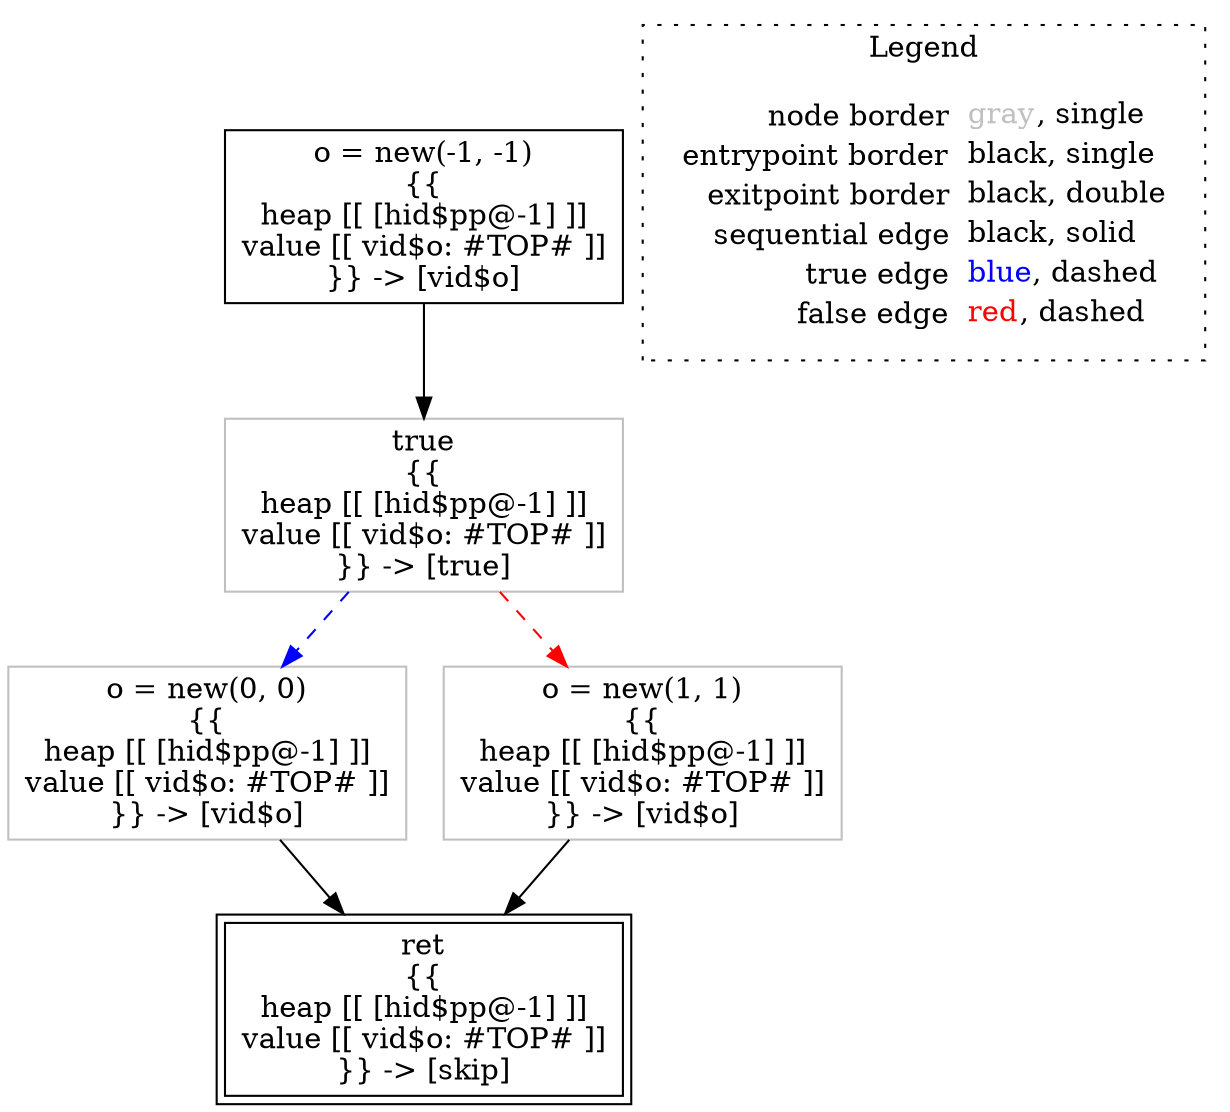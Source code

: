 digraph {
	"node0" [shape="rect",color="black",label=<o = new(-1, -1)<BR/>{{<BR/>heap [[ [hid$pp@-1] ]]<BR/>value [[ vid$o: #TOP# ]]<BR/>}} -&gt; [vid$o]>];
	"node1" [shape="rect",color="gray",label=<true<BR/>{{<BR/>heap [[ [hid$pp@-1] ]]<BR/>value [[ vid$o: #TOP# ]]<BR/>}} -&gt; [true]>];
	"node2" [shape="rect",color="gray",label=<o = new(0, 0)<BR/>{{<BR/>heap [[ [hid$pp@-1] ]]<BR/>value [[ vid$o: #TOP# ]]<BR/>}} -&gt; [vid$o]>];
	"node3" [shape="rect",color="black",peripheries="2",label=<ret<BR/>{{<BR/>heap [[ [hid$pp@-1] ]]<BR/>value [[ vid$o: #TOP# ]]<BR/>}} -&gt; [skip]>];
	"node4" [shape="rect",color="gray",label=<o = new(1, 1)<BR/>{{<BR/>heap [[ [hid$pp@-1] ]]<BR/>value [[ vid$o: #TOP# ]]<BR/>}} -&gt; [vid$o]>];
	"node0" -> "node1" [color="black"];
	"node1" -> "node2" [color="blue",style="dashed"];
	"node1" -> "node4" [color="red",style="dashed"];
	"node2" -> "node3" [color="black"];
	"node4" -> "node3" [color="black"];
subgraph cluster_legend {
	label="Legend";
	style=dotted;
	node [shape=plaintext];
	"legend" [label=<<table border="0" cellpadding="2" cellspacing="0" cellborder="0"><tr><td align="right">node border&nbsp;</td><td align="left"><font color="gray">gray</font>, single</td></tr><tr><td align="right">entrypoint border&nbsp;</td><td align="left"><font color="black">black</font>, single</td></tr><tr><td align="right">exitpoint border&nbsp;</td><td align="left"><font color="black">black</font>, double</td></tr><tr><td align="right">sequential edge&nbsp;</td><td align="left"><font color="black">black</font>, solid</td></tr><tr><td align="right">true edge&nbsp;</td><td align="left"><font color="blue">blue</font>, dashed</td></tr><tr><td align="right">false edge&nbsp;</td><td align="left"><font color="red">red</font>, dashed</td></tr></table>>];
}

}
